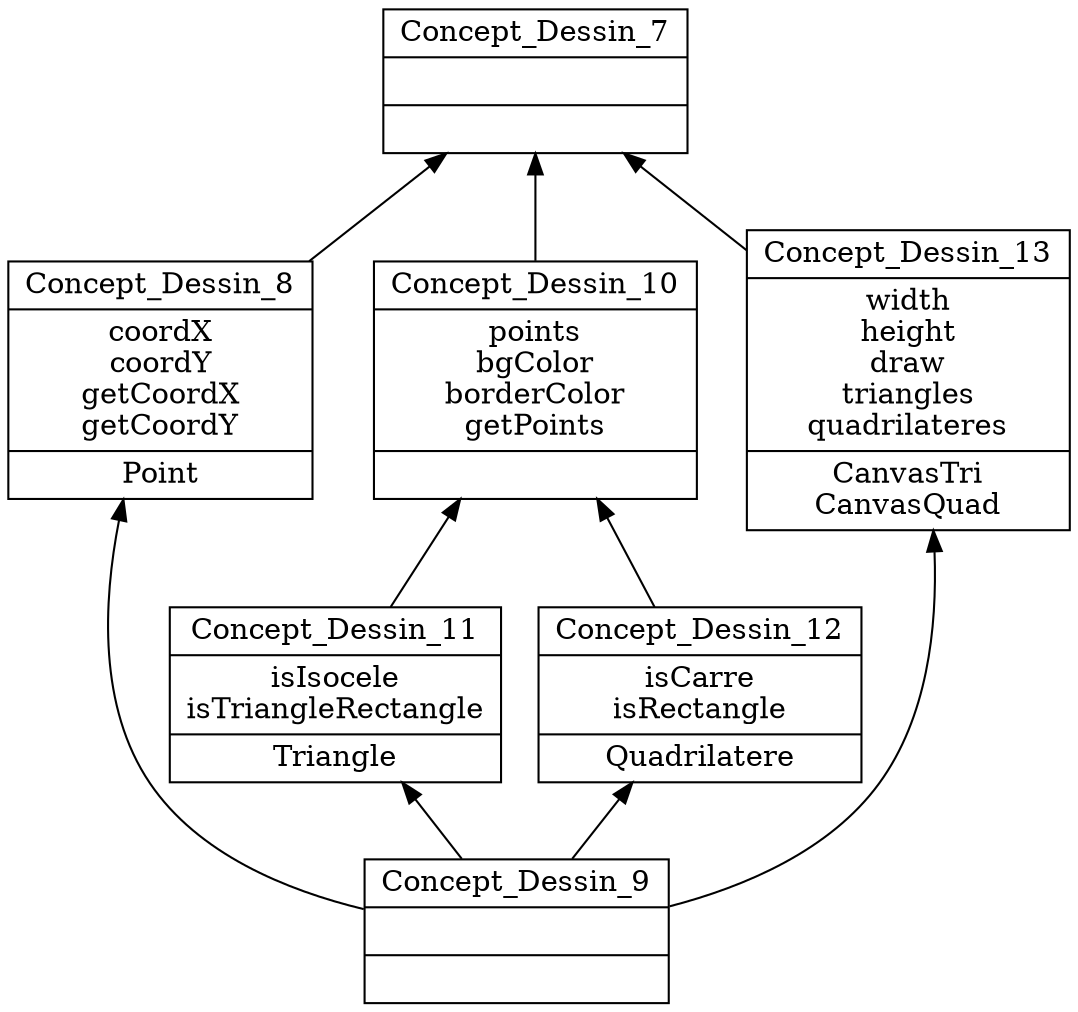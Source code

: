 digraph G { 
	rankdir=BT;
subgraph Dessin { 
label="Dessin";
7 [shape=record,label="{Concept_Dessin_7||}"];
8 [shape=record,label="{Concept_Dessin_8|coordX\ncoordY\ngetCoordX\ngetCoordY\n|Point\n}"];
9 [shape=record,label="{Concept_Dessin_9||}"];
10 [shape=record,label="{Concept_Dessin_10|points\nbgColor\nborderColor\ngetPoints\n|}"];
11 [shape=record,label="{Concept_Dessin_11|isIsocele\nisTriangleRectangle\n|Triangle\n}"];
12 [shape=record,label="{Concept_Dessin_12|isCarre\nisRectangle\n|Quadrilatere\n}"];
13 [shape=record,label="{Concept_Dessin_13|width\nheight\ndraw\ntriangles\nquadrilateres\n|CanvasTri\nCanvasQuad\n}"];
	8 -> 7
	10 -> 7
	13 -> 7
	9 -> 8
	11 -> 10
	12 -> 10
	9 -> 11
	9 -> 12
	9 -> 13
}
}